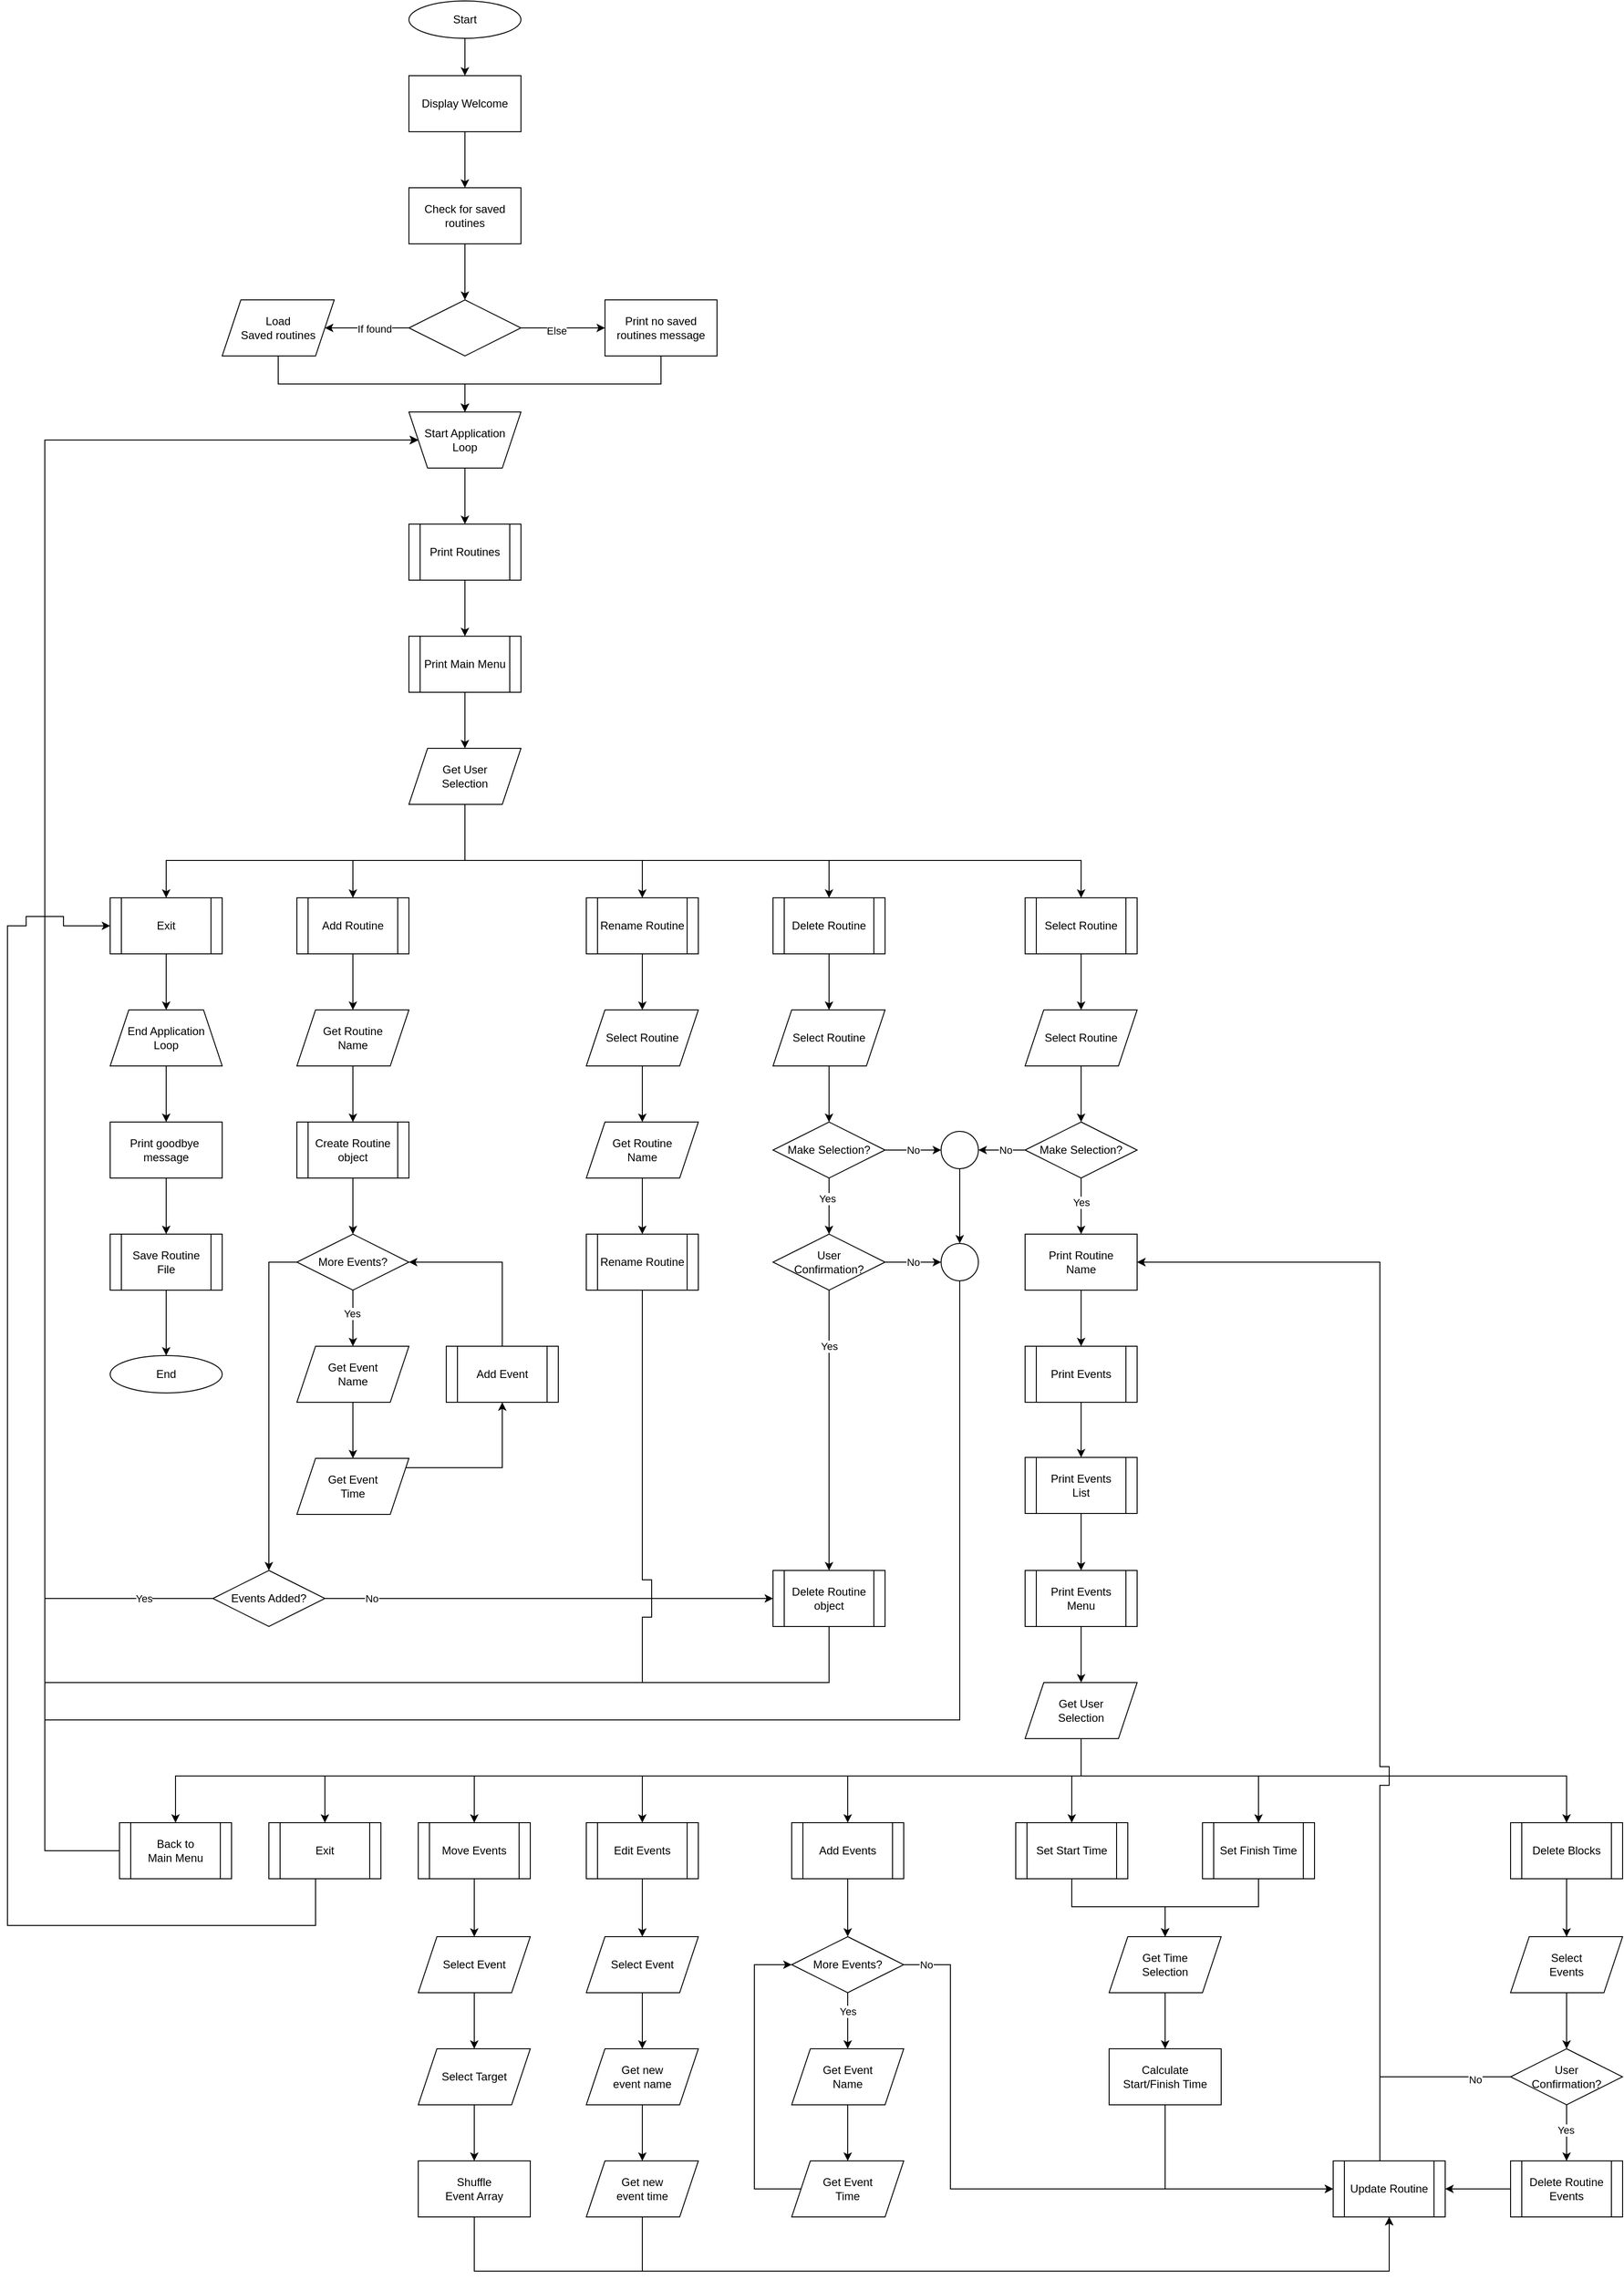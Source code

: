 <mxfile version="14.5.4" type="device"><diagram id="C5RBs43oDa-KdzZeNtuy" name="Page-1"><mxGraphModel dx="3976" dy="1766" grid="1" gridSize="10" guides="1" tooltips="1" connect="1" arrows="1" fold="1" page="1" pageScale="1" pageWidth="827" pageHeight="1169" math="0" shadow="0"><root><mxCell id="WIyWlLk6GJQsqaUBKTNV-0"/><mxCell id="WIyWlLk6GJQsqaUBKTNV-1" parent="WIyWlLk6GJQsqaUBKTNV-0"/><mxCell id="ylkTE_mZ9QsqnpCkgE-7-222" style="rounded=0;orthogonalLoop=1;jettySize=auto;html=1;exitX=0.5;exitY=1;exitDx=0;exitDy=0;entryX=0.5;entryY=0;entryDx=0;entryDy=0;" parent="WIyWlLk6GJQsqaUBKTNV-1" source="ylkTE_mZ9QsqnpCkgE-7-1" target="ylkTE_mZ9QsqnpCkgE-7-10" edge="1"><mxGeometry relative="1" as="geometry"/></mxCell><mxCell id="ylkTE_mZ9QsqnpCkgE-7-1" value="Start" style="ellipse;whiteSpace=wrap;html=1;" parent="WIyWlLk6GJQsqaUBKTNV-1" vertex="1"><mxGeometry x="-290" y="40" width="120" height="40" as="geometry"/></mxCell><mxCell id="ylkTE_mZ9QsqnpCkgE-7-25" style="edgeStyle=orthogonalEdgeStyle;rounded=0;orthogonalLoop=1;jettySize=auto;html=1;exitX=0.5;exitY=1;exitDx=0;exitDy=0;entryX=0.5;entryY=0;entryDx=0;entryDy=0;" parent="WIyWlLk6GJQsqaUBKTNV-1" source="ylkTE_mZ9QsqnpCkgE-7-10" target="ylkTE_mZ9QsqnpCkgE-7-11" edge="1"><mxGeometry relative="1" as="geometry"/></mxCell><mxCell id="ylkTE_mZ9QsqnpCkgE-7-10" value="Display Welcome" style="rounded=0;whiteSpace=wrap;html=1;" parent="WIyWlLk6GJQsqaUBKTNV-1" vertex="1"><mxGeometry x="-290" y="120" width="120" height="60" as="geometry"/></mxCell><mxCell id="ylkTE_mZ9QsqnpCkgE-7-26" style="edgeStyle=orthogonalEdgeStyle;rounded=0;orthogonalLoop=1;jettySize=auto;html=1;exitX=0.5;exitY=1;exitDx=0;exitDy=0;entryX=0.5;entryY=0;entryDx=0;entryDy=0;" parent="WIyWlLk6GJQsqaUBKTNV-1" source="ylkTE_mZ9QsqnpCkgE-7-11" target="ylkTE_mZ9QsqnpCkgE-7-12" edge="1"><mxGeometry relative="1" as="geometry"/></mxCell><mxCell id="ylkTE_mZ9QsqnpCkgE-7-11" value="Check for saved routines" style="rounded=0;whiteSpace=wrap;html=1;" parent="WIyWlLk6GJQsqaUBKTNV-1" vertex="1"><mxGeometry x="-290" y="240" width="120" height="60" as="geometry"/></mxCell><mxCell id="ylkTE_mZ9QsqnpCkgE-7-15" style="edgeStyle=orthogonalEdgeStyle;rounded=0;orthogonalLoop=1;jettySize=auto;html=1;exitX=0;exitY=0.5;exitDx=0;exitDy=0;" parent="WIyWlLk6GJQsqaUBKTNV-1" source="ylkTE_mZ9QsqnpCkgE-7-12" target="ylkTE_mZ9QsqnpCkgE-7-14" edge="1"><mxGeometry relative="1" as="geometry"/></mxCell><mxCell id="ylkTE_mZ9QsqnpCkgE-7-16" value="If found" style="edgeLabel;html=1;align=center;verticalAlign=middle;resizable=0;points=[];" parent="ylkTE_mZ9QsqnpCkgE-7-15" vertex="1" connectable="0"><mxGeometry x="-0.174" y="1" relative="1" as="geometry"><mxPoint as="offset"/></mxGeometry></mxCell><mxCell id="ylkTE_mZ9QsqnpCkgE-7-17" style="edgeStyle=orthogonalEdgeStyle;rounded=0;orthogonalLoop=1;jettySize=auto;html=1;exitX=1;exitY=0.5;exitDx=0;exitDy=0;" parent="WIyWlLk6GJQsqaUBKTNV-1" source="ylkTE_mZ9QsqnpCkgE-7-12" target="ylkTE_mZ9QsqnpCkgE-7-13" edge="1"><mxGeometry relative="1" as="geometry"/></mxCell><mxCell id="ylkTE_mZ9QsqnpCkgE-7-18" value="Else" style="edgeLabel;html=1;align=center;verticalAlign=middle;resizable=0;points=[];" parent="ylkTE_mZ9QsqnpCkgE-7-17" vertex="1" connectable="0"><mxGeometry x="-0.167" y="-3" relative="1" as="geometry"><mxPoint as="offset"/></mxGeometry></mxCell><mxCell id="ylkTE_mZ9QsqnpCkgE-7-12" value="" style="rhombus;whiteSpace=wrap;html=1;" parent="WIyWlLk6GJQsqaUBKTNV-1" vertex="1"><mxGeometry x="-290" y="360" width="120" height="60" as="geometry"/></mxCell><mxCell id="ylkTE_mZ9QsqnpCkgE-7-24" style="edgeStyle=orthogonalEdgeStyle;rounded=0;orthogonalLoop=1;jettySize=auto;html=1;entryX=0.5;entryY=1;entryDx=0;entryDy=0;exitX=0.5;exitY=1;exitDx=0;exitDy=0;" parent="WIyWlLk6GJQsqaUBKTNV-1" source="ylkTE_mZ9QsqnpCkgE-7-13" target="ylkTE_mZ9QsqnpCkgE-7-27" edge="1"><mxGeometry relative="1" as="geometry"><mxPoint x="-230" y="680" as="targetPoint"/><Array as="points"><mxPoint x="-20" y="450"/><mxPoint x="-230" y="450"/></Array></mxGeometry></mxCell><mxCell id="ylkTE_mZ9QsqnpCkgE-7-13" value="Print no saved routines message" style="rounded=0;whiteSpace=wrap;html=1;" parent="WIyWlLk6GJQsqaUBKTNV-1" vertex="1"><mxGeometry x="-80" y="360" width="120" height="60" as="geometry"/></mxCell><mxCell id="ylkTE_mZ9QsqnpCkgE-7-21" style="edgeStyle=orthogonalEdgeStyle;rounded=0;orthogonalLoop=1;jettySize=auto;html=1;exitX=0.5;exitY=1;exitDx=0;exitDy=0;" parent="WIyWlLk6GJQsqaUBKTNV-1" source="ylkTE_mZ9QsqnpCkgE-7-14" target="ylkTE_mZ9QsqnpCkgE-7-27" edge="1"><mxGeometry relative="1" as="geometry"/></mxCell><mxCell id="ylkTE_mZ9QsqnpCkgE-7-14" value="&lt;div&gt;Load&lt;/div&gt;&lt;div&gt;Saved routines&lt;/div&gt;" style="shape=parallelogram;perimeter=parallelogramPerimeter;whiteSpace=wrap;html=1;fixedSize=1;" parent="WIyWlLk6GJQsqaUBKTNV-1" vertex="1"><mxGeometry x="-490" y="360" width="120" height="60" as="geometry"/></mxCell><mxCell id="ylkTE_mZ9QsqnpCkgE-7-23" style="edgeStyle=orthogonalEdgeStyle;rounded=0;orthogonalLoop=1;jettySize=auto;html=1;exitX=0.5;exitY=1;exitDx=0;exitDy=0;entryX=0.5;entryY=0;entryDx=0;entryDy=0;" parent="WIyWlLk6GJQsqaUBKTNV-1" source="ylkTE_mZ9QsqnpCkgE-7-19" target="ylkTE_mZ9QsqnpCkgE-7-22" edge="1"><mxGeometry relative="1" as="geometry"/></mxCell><mxCell id="ylkTE_mZ9QsqnpCkgE-7-19" value="Print Routines" style="shape=process;whiteSpace=wrap;html=1;backgroundOutline=1;" parent="WIyWlLk6GJQsqaUBKTNV-1" vertex="1"><mxGeometry x="-290" y="600" width="120" height="60" as="geometry"/></mxCell><mxCell id="ylkTE_mZ9QsqnpCkgE-7-37" style="edgeStyle=orthogonalEdgeStyle;rounded=0;orthogonalLoop=1;jettySize=auto;html=1;exitX=0.5;exitY=1;exitDx=0;exitDy=0;entryX=0.5;entryY=0;entryDx=0;entryDy=0;" parent="WIyWlLk6GJQsqaUBKTNV-1" source="ylkTE_mZ9QsqnpCkgE-7-22" target="ylkTE_mZ9QsqnpCkgE-7-36" edge="1"><mxGeometry relative="1" as="geometry"/></mxCell><mxCell id="ylkTE_mZ9QsqnpCkgE-7-22" value="Print Main Menu" style="shape=process;whiteSpace=wrap;html=1;backgroundOutline=1;" parent="WIyWlLk6GJQsqaUBKTNV-1" vertex="1"><mxGeometry x="-290" y="720" width="120" height="60" as="geometry"/></mxCell><mxCell id="ylkTE_mZ9QsqnpCkgE-7-29" style="edgeStyle=orthogonalEdgeStyle;rounded=0;orthogonalLoop=1;jettySize=auto;html=1;exitX=0.5;exitY=0;exitDx=0;exitDy=0;entryX=0.5;entryY=0;entryDx=0;entryDy=0;" parent="WIyWlLk6GJQsqaUBKTNV-1" source="ylkTE_mZ9QsqnpCkgE-7-27" target="ylkTE_mZ9QsqnpCkgE-7-19" edge="1"><mxGeometry relative="1" as="geometry"/></mxCell><mxCell id="ylkTE_mZ9QsqnpCkgE-7-27" value="&lt;div&gt;Start Application &lt;br&gt;&lt;/div&gt;&lt;div&gt;Loop&lt;/div&gt;" style="shape=trapezoid;perimeter=trapezoidPerimeter;whiteSpace=wrap;html=1;fixedSize=1;rotation=0;horizontal=1;flipH=0;flipV=0;direction=west;" parent="WIyWlLk6GJQsqaUBKTNV-1" vertex="1"><mxGeometry x="-290" y="480" width="120" height="60" as="geometry"/></mxCell><mxCell id="ylkTE_mZ9QsqnpCkgE-7-114" style="edgeStyle=orthogonalEdgeStyle;rounded=0;orthogonalLoop=1;jettySize=auto;html=1;exitX=0.5;exitY=1;exitDx=0;exitDy=0;entryX=0.5;entryY=0;entryDx=0;entryDy=0;" parent="WIyWlLk6GJQsqaUBKTNV-1" source="ylkTE_mZ9QsqnpCkgE-7-32" target="ylkTE_mZ9QsqnpCkgE-7-104" edge="1"><mxGeometry relative="1" as="geometry"><mxPoint x="430" y="1120" as="targetPoint"/></mxGeometry></mxCell><mxCell id="ylkTE_mZ9QsqnpCkgE-7-32" value="Select Routine" style="shape=process;whiteSpace=wrap;html=1;backgroundOutline=1;" parent="WIyWlLk6GJQsqaUBKTNV-1" vertex="1"><mxGeometry x="370" y="1000" width="120" height="60" as="geometry"/></mxCell><mxCell id="ylkTE_mZ9QsqnpCkgE-7-49" style="edgeStyle=orthogonalEdgeStyle;rounded=0;orthogonalLoop=1;jettySize=auto;html=1;exitX=0.5;exitY=1;exitDx=0;exitDy=0;entryX=0.5;entryY=0;entryDx=0;entryDy=0;" parent="WIyWlLk6GJQsqaUBKTNV-1" source="ylkTE_mZ9QsqnpCkgE-7-33" target="ylkTE_mZ9QsqnpCkgE-7-48" edge="1"><mxGeometry relative="1" as="geometry"><mxPoint x="-330" y="1110" as="targetPoint"/></mxGeometry></mxCell><mxCell id="ylkTE_mZ9QsqnpCkgE-7-33" value="Add Routine" style="shape=process;whiteSpace=wrap;html=1;backgroundOutline=1;" parent="WIyWlLk6GJQsqaUBKTNV-1" vertex="1"><mxGeometry x="-410" y="1000" width="120" height="60" as="geometry"/></mxCell><mxCell id="ylkTE_mZ9QsqnpCkgE-7-83" style="edgeStyle=orthogonalEdgeStyle;rounded=0;orthogonalLoop=1;jettySize=auto;html=1;exitX=0.5;exitY=1;exitDx=0;exitDy=0;entryX=0.5;entryY=0;entryDx=0;entryDy=0;" parent="WIyWlLk6GJQsqaUBKTNV-1" source="ylkTE_mZ9QsqnpCkgE-7-34" target="ylkTE_mZ9QsqnpCkgE-7-75" edge="1"><mxGeometry relative="1" as="geometry"><mxPoint x="160" y="1120" as="targetPoint"/></mxGeometry></mxCell><mxCell id="ylkTE_mZ9QsqnpCkgE-7-34" value="Delete Routine" style="shape=process;whiteSpace=wrap;html=1;backgroundOutline=1;" parent="WIyWlLk6GJQsqaUBKTNV-1" vertex="1"><mxGeometry x="100" y="1000" width="120" height="60" as="geometry"/></mxCell><mxCell id="ylkTE_mZ9QsqnpCkgE-7-43" style="edgeStyle=orthogonalEdgeStyle;rounded=0;orthogonalLoop=1;jettySize=auto;html=1;exitX=0.5;exitY=1;exitDx=0;exitDy=0;entryX=0.5;entryY=0;entryDx=0;entryDy=0;" parent="WIyWlLk6GJQsqaUBKTNV-1" source="ylkTE_mZ9QsqnpCkgE-7-35" target="ylkTE_mZ9QsqnpCkgE-7-42" edge="1"><mxGeometry relative="1" as="geometry"/></mxCell><mxCell id="ylkTE_mZ9QsqnpCkgE-7-35" value="Exit" style="shape=process;whiteSpace=wrap;html=1;backgroundOutline=1;" parent="WIyWlLk6GJQsqaUBKTNV-1" vertex="1"><mxGeometry x="-610" y="1000" width="120" height="60" as="geometry"/></mxCell><mxCell id="ylkTE_mZ9QsqnpCkgE-7-38" style="edgeStyle=orthogonalEdgeStyle;rounded=0;orthogonalLoop=1;jettySize=auto;html=1;exitX=0.5;exitY=1;exitDx=0;exitDy=0;entryX=0.5;entryY=0;entryDx=0;entryDy=0;" parent="WIyWlLk6GJQsqaUBKTNV-1" source="ylkTE_mZ9QsqnpCkgE-7-36" target="ylkTE_mZ9QsqnpCkgE-7-32" edge="1"><mxGeometry relative="1" as="geometry"><Array as="points"><mxPoint x="-230" y="960"/><mxPoint x="430" y="960"/></Array></mxGeometry></mxCell><mxCell id="ylkTE_mZ9QsqnpCkgE-7-39" style="edgeStyle=orthogonalEdgeStyle;rounded=0;orthogonalLoop=1;jettySize=auto;html=1;exitX=0.5;exitY=1;exitDx=0;exitDy=0;entryX=0.5;entryY=0;entryDx=0;entryDy=0;" parent="WIyWlLk6GJQsqaUBKTNV-1" source="ylkTE_mZ9QsqnpCkgE-7-36" target="ylkTE_mZ9QsqnpCkgE-7-33" edge="1"><mxGeometry relative="1" as="geometry"><Array as="points"><mxPoint x="-230" y="960"/><mxPoint x="-350" y="960"/></Array></mxGeometry></mxCell><mxCell id="ylkTE_mZ9QsqnpCkgE-7-40" style="edgeStyle=orthogonalEdgeStyle;rounded=0;orthogonalLoop=1;jettySize=auto;html=1;exitX=0.5;exitY=1;exitDx=0;exitDy=0;entryX=0.5;entryY=0;entryDx=0;entryDy=0;" parent="WIyWlLk6GJQsqaUBKTNV-1" source="ylkTE_mZ9QsqnpCkgE-7-36" target="ylkTE_mZ9QsqnpCkgE-7-34" edge="1"><mxGeometry relative="1" as="geometry"><Array as="points"><mxPoint x="-230" y="960"/><mxPoint x="160" y="960"/></Array></mxGeometry></mxCell><mxCell id="ylkTE_mZ9QsqnpCkgE-7-41" style="edgeStyle=orthogonalEdgeStyle;rounded=0;orthogonalLoop=1;jettySize=auto;html=1;exitX=0.5;exitY=1;exitDx=0;exitDy=0;entryX=0.5;entryY=0;entryDx=0;entryDy=0;" parent="WIyWlLk6GJQsqaUBKTNV-1" source="ylkTE_mZ9QsqnpCkgE-7-36" target="ylkTE_mZ9QsqnpCkgE-7-35" edge="1"><mxGeometry relative="1" as="geometry"><Array as="points"><mxPoint x="-230" y="960"/><mxPoint x="-550" y="960"/></Array></mxGeometry></mxCell><mxCell id="FYsX2XpLvIV2IxA8K0li-1" style="edgeStyle=orthogonalEdgeStyle;rounded=0;orthogonalLoop=1;jettySize=auto;html=1;exitX=0.5;exitY=1;exitDx=0;exitDy=0;entryX=0.5;entryY=0;entryDx=0;entryDy=0;" edge="1" parent="WIyWlLk6GJQsqaUBKTNV-1" source="ylkTE_mZ9QsqnpCkgE-7-36" target="FYsX2XpLvIV2IxA8K0li-0"><mxGeometry relative="1" as="geometry"><Array as="points"><mxPoint x="-230" y="960"/><mxPoint x="-40" y="960"/></Array></mxGeometry></mxCell><mxCell id="ylkTE_mZ9QsqnpCkgE-7-36" value="&lt;div&gt;Get User&lt;/div&gt;&lt;div&gt;Selection&lt;/div&gt;" style="shape=parallelogram;perimeter=parallelogramPerimeter;whiteSpace=wrap;html=1;fixedSize=1;" parent="WIyWlLk6GJQsqaUBKTNV-1" vertex="1"><mxGeometry x="-290" y="840" width="120" height="60" as="geometry"/></mxCell><mxCell id="ylkTE_mZ9QsqnpCkgE-7-46" style="edgeStyle=orthogonalEdgeStyle;rounded=0;orthogonalLoop=1;jettySize=auto;html=1;exitX=0.5;exitY=1;exitDx=0;exitDy=0;entryX=0.5;entryY=0;entryDx=0;entryDy=0;" parent="WIyWlLk6GJQsqaUBKTNV-1" source="ylkTE_mZ9QsqnpCkgE-7-42" target="ylkTE_mZ9QsqnpCkgE-7-44" edge="1"><mxGeometry relative="1" as="geometry"/></mxCell><mxCell id="ylkTE_mZ9QsqnpCkgE-7-42" value="&lt;div&gt;End Application&lt;/div&gt;&lt;div&gt;Loop&lt;br&gt;&lt;/div&gt;" style="shape=trapezoid;perimeter=trapezoidPerimeter;whiteSpace=wrap;html=1;fixedSize=1;" parent="WIyWlLk6GJQsqaUBKTNV-1" vertex="1"><mxGeometry x="-610" y="1120" width="120" height="60" as="geometry"/></mxCell><mxCell id="FYsX2XpLvIV2IxA8K0li-14" style="edgeStyle=orthogonalEdgeStyle;rounded=0;orthogonalLoop=1;jettySize=auto;html=1;exitX=0.5;exitY=1;exitDx=0;exitDy=0;entryX=0.5;entryY=0;entryDx=0;entryDy=0;" edge="1" parent="WIyWlLk6GJQsqaUBKTNV-1" source="ylkTE_mZ9QsqnpCkgE-7-44" target="FYsX2XpLvIV2IxA8K0li-13"><mxGeometry relative="1" as="geometry"/></mxCell><mxCell id="ylkTE_mZ9QsqnpCkgE-7-44" value="Print goodbye&amp;nbsp; message" style="rounded=0;whiteSpace=wrap;html=1;" parent="WIyWlLk6GJQsqaUBKTNV-1" vertex="1"><mxGeometry x="-610" y="1240" width="120" height="60" as="geometry"/></mxCell><mxCell id="ylkTE_mZ9QsqnpCkgE-7-45" value="End" style="ellipse;whiteSpace=wrap;html=1;" parent="WIyWlLk6GJQsqaUBKTNV-1" vertex="1"><mxGeometry x="-610" y="1490" width="120" height="40" as="geometry"/></mxCell><mxCell id="ylkTE_mZ9QsqnpCkgE-7-56" style="edgeStyle=orthogonalEdgeStyle;rounded=0;orthogonalLoop=1;jettySize=auto;html=1;entryX=0.5;entryY=0;entryDx=0;entryDy=0;exitX=0.5;exitY=1;exitDx=0;exitDy=0;" parent="WIyWlLk6GJQsqaUBKTNV-1" source="ylkTE_mZ9QsqnpCkgE-7-48" target="FYsX2XpLvIV2IxA8K0li-7" edge="1"><mxGeometry relative="1" as="geometry"><mxPoint x="-370" y="1210" as="sourcePoint"/><mxPoint x="-350" y="1230" as="targetPoint"/></mxGeometry></mxCell><mxCell id="ylkTE_mZ9QsqnpCkgE-7-48" value="&lt;div&gt;Get Routine&lt;/div&gt;&lt;div&gt;Name&lt;/div&gt;" style="shape=parallelogram;perimeter=parallelogramPerimeter;whiteSpace=wrap;html=1;fixedSize=1;" parent="WIyWlLk6GJQsqaUBKTNV-1" vertex="1"><mxGeometry x="-410" y="1120" width="120" height="60" as="geometry"/></mxCell><mxCell id="ylkTE_mZ9QsqnpCkgE-7-55" style="edgeStyle=orthogonalEdgeStyle;rounded=0;orthogonalLoop=1;jettySize=auto;html=1;exitX=0.5;exitY=1;exitDx=0;exitDy=0;entryX=0.5;entryY=0;entryDx=0;entryDy=0;" parent="WIyWlLk6GJQsqaUBKTNV-1" source="ylkTE_mZ9QsqnpCkgE-7-50" target="ylkTE_mZ9QsqnpCkgE-7-51" edge="1"><mxGeometry relative="1" as="geometry"/></mxCell><mxCell id="ylkTE_mZ9QsqnpCkgE-7-50" value="&lt;div&gt;Get Event&lt;/div&gt;&lt;div&gt;Name&lt;br&gt;&lt;/div&gt;" style="shape=parallelogram;perimeter=parallelogramPerimeter;whiteSpace=wrap;html=1;fixedSize=1;" parent="WIyWlLk6GJQsqaUBKTNV-1" vertex="1"><mxGeometry x="-410" y="1480" width="120" height="60" as="geometry"/></mxCell><mxCell id="ylkTE_mZ9QsqnpCkgE-7-57" style="edgeStyle=orthogonalEdgeStyle;rounded=0;orthogonalLoop=1;jettySize=auto;html=1;exitX=1;exitY=0.5;exitDx=0;exitDy=0;entryX=0.5;entryY=1;entryDx=0;entryDy=0;" parent="WIyWlLk6GJQsqaUBKTNV-1" source="ylkTE_mZ9QsqnpCkgE-7-51" target="FYsX2XpLvIV2IxA8K0li-9" edge="1"><mxGeometry relative="1" as="geometry"><Array as="points"><mxPoint x="-190" y="1610"/></Array></mxGeometry></mxCell><mxCell id="ylkTE_mZ9QsqnpCkgE-7-51" value="&lt;div&gt;Get Event&lt;/div&gt;&lt;div&gt;Time&lt;br&gt;&lt;/div&gt;" style="shape=parallelogram;perimeter=parallelogramPerimeter;whiteSpace=wrap;html=1;fixedSize=1;" parent="WIyWlLk6GJQsqaUBKTNV-1" vertex="1"><mxGeometry x="-410" y="1600" width="120" height="60" as="geometry"/></mxCell><mxCell id="ylkTE_mZ9QsqnpCkgE-7-53" style="edgeStyle=orthogonalEdgeStyle;rounded=0;orthogonalLoop=1;jettySize=auto;html=1;exitX=0.5;exitY=1;exitDx=0;exitDy=0;entryX=0.5;entryY=0;entryDx=0;entryDy=0;" parent="WIyWlLk6GJQsqaUBKTNV-1" source="ylkTE_mZ9QsqnpCkgE-7-52" target="ylkTE_mZ9QsqnpCkgE-7-50" edge="1"><mxGeometry relative="1" as="geometry"/></mxCell><mxCell id="ylkTE_mZ9QsqnpCkgE-7-54" value="Yes" style="edgeLabel;html=1;align=center;verticalAlign=middle;resizable=0;points=[];" parent="ylkTE_mZ9QsqnpCkgE-7-53" vertex="1" connectable="0"><mxGeometry x="-0.167" y="-1" relative="1" as="geometry"><mxPoint as="offset"/></mxGeometry></mxCell><mxCell id="FYsX2XpLvIV2IxA8K0li-11" style="edgeStyle=orthogonalEdgeStyle;rounded=0;orthogonalLoop=1;jettySize=auto;html=1;exitX=0;exitY=0.5;exitDx=0;exitDy=0;entryX=0.5;entryY=0;entryDx=0;entryDy=0;" edge="1" parent="WIyWlLk6GJQsqaUBKTNV-1" source="ylkTE_mZ9QsqnpCkgE-7-52" target="ylkTE_mZ9QsqnpCkgE-7-58"><mxGeometry relative="1" as="geometry"><Array as="points"><mxPoint x="-440" y="1390"/></Array></mxGeometry></mxCell><mxCell id="ylkTE_mZ9QsqnpCkgE-7-52" value="More Events?" style="rhombus;whiteSpace=wrap;html=1;" parent="WIyWlLk6GJQsqaUBKTNV-1" vertex="1"><mxGeometry x="-410" y="1360" width="120" height="60" as="geometry"/></mxCell><mxCell id="FYsX2XpLvIV2IxA8K0li-16" style="edgeStyle=orthogonalEdgeStyle;rounded=0;orthogonalLoop=1;jettySize=auto;html=1;exitX=1;exitY=0.5;exitDx=0;exitDy=0;entryX=0;entryY=0.5;entryDx=0;entryDy=0;" edge="1" parent="WIyWlLk6GJQsqaUBKTNV-1" source="ylkTE_mZ9QsqnpCkgE-7-58" target="ylkTE_mZ9QsqnpCkgE-7-90"><mxGeometry relative="1" as="geometry"/></mxCell><mxCell id="FYsX2XpLvIV2IxA8K0li-17" value="No" style="edgeLabel;html=1;align=center;verticalAlign=middle;resizable=0;points=[];" vertex="1" connectable="0" parent="FYsX2XpLvIV2IxA8K0li-16"><mxGeometry x="-0.421" y="-4" relative="1" as="geometry"><mxPoint x="-88.82" y="-4" as="offset"/></mxGeometry></mxCell><mxCell id="FYsX2XpLvIV2IxA8K0li-20" style="edgeStyle=orthogonalEdgeStyle;rounded=0;orthogonalLoop=1;jettySize=auto;html=1;exitX=0;exitY=0.5;exitDx=0;exitDy=0;entryX=1;entryY=0.5;entryDx=0;entryDy=0;" edge="1" parent="WIyWlLk6GJQsqaUBKTNV-1" source="ylkTE_mZ9QsqnpCkgE-7-58" target="ylkTE_mZ9QsqnpCkgE-7-27"><mxGeometry relative="1" as="geometry"><mxPoint x="-350" y="730" as="targetPoint"/><Array as="points"><mxPoint x="-680" y="1750"/><mxPoint x="-680" y="510"/></Array></mxGeometry></mxCell><mxCell id="FYsX2XpLvIV2IxA8K0li-21" value="Yes" style="edgeLabel;html=1;align=center;verticalAlign=middle;resizable=0;points=[];" vertex="1" connectable="0" parent="FYsX2XpLvIV2IxA8K0li-20"><mxGeometry x="-0.856" y="-2" relative="1" as="geometry"><mxPoint x="57.06" y="1.96" as="offset"/></mxGeometry></mxCell><mxCell id="ylkTE_mZ9QsqnpCkgE-7-58" value="Events Added?" style="rhombus;whiteSpace=wrap;html=1;" parent="WIyWlLk6GJQsqaUBKTNV-1" vertex="1"><mxGeometry x="-500" y="1720" width="120" height="60" as="geometry"/></mxCell><mxCell id="ylkTE_mZ9QsqnpCkgE-7-82" style="edgeStyle=orthogonalEdgeStyle;rounded=0;orthogonalLoop=1;jettySize=auto;html=1;exitX=0.5;exitY=1;exitDx=0;exitDy=0;entryX=0.5;entryY=0;entryDx=0;entryDy=0;" parent="WIyWlLk6GJQsqaUBKTNV-1" source="ylkTE_mZ9QsqnpCkgE-7-75" target="ylkTE_mZ9QsqnpCkgE-7-78" edge="1"><mxGeometry relative="1" as="geometry"/></mxCell><mxCell id="ylkTE_mZ9QsqnpCkgE-7-75" value="&lt;div&gt;Select Routine&lt;br&gt;&lt;/div&gt;" style="shape=parallelogram;perimeter=parallelogramPerimeter;whiteSpace=wrap;html=1;fixedSize=1;" parent="WIyWlLk6GJQsqaUBKTNV-1" vertex="1"><mxGeometry x="100" y="1120" width="120" height="60" as="geometry"/></mxCell><mxCell id="ylkTE_mZ9QsqnpCkgE-7-88" style="edgeStyle=orthogonalEdgeStyle;rounded=0;orthogonalLoop=1;jettySize=auto;html=1;exitX=0.5;exitY=1;exitDx=0;exitDy=0;" parent="WIyWlLk6GJQsqaUBKTNV-1" source="ylkTE_mZ9QsqnpCkgE-7-78" target="ylkTE_mZ9QsqnpCkgE-7-87" edge="1"><mxGeometry relative="1" as="geometry"/></mxCell><mxCell id="ylkTE_mZ9QsqnpCkgE-7-89" value="Yes" style="edgeLabel;html=1;align=center;verticalAlign=middle;resizable=0;points=[];" parent="ylkTE_mZ9QsqnpCkgE-7-88" vertex="1" connectable="0"><mxGeometry x="-0.276" y="-2" relative="1" as="geometry"><mxPoint as="offset"/></mxGeometry></mxCell><mxCell id="ylkTE_mZ9QsqnpCkgE-7-95" style="edgeStyle=orthogonalEdgeStyle;rounded=0;orthogonalLoop=1;jettySize=auto;html=1;exitX=1;exitY=0.5;exitDx=0;exitDy=0;entryX=0;entryY=0.5;entryDx=0;entryDy=0;" parent="WIyWlLk6GJQsqaUBKTNV-1" source="ylkTE_mZ9QsqnpCkgE-7-78" target="ylkTE_mZ9QsqnpCkgE-7-94" edge="1"><mxGeometry relative="1" as="geometry"/></mxCell><mxCell id="ylkTE_mZ9QsqnpCkgE-7-102" value="No" style="edgeLabel;html=1;align=center;verticalAlign=middle;resizable=0;points=[];" parent="ylkTE_mZ9QsqnpCkgE-7-95" vertex="1" connectable="0"><mxGeometry x="-0.146" y="1" relative="1" as="geometry"><mxPoint x="4.29" y="1" as="offset"/></mxGeometry></mxCell><mxCell id="ylkTE_mZ9QsqnpCkgE-7-78" value="Make Selection?" style="rhombus;whiteSpace=wrap;html=1;" parent="WIyWlLk6GJQsqaUBKTNV-1" vertex="1"><mxGeometry x="100" y="1240" width="120" height="60" as="geometry"/></mxCell><mxCell id="ylkTE_mZ9QsqnpCkgE-7-92" style="edgeStyle=orthogonalEdgeStyle;rounded=0;orthogonalLoop=1;jettySize=auto;html=1;exitX=0.5;exitY=1;exitDx=0;exitDy=0;entryX=0.5;entryY=0;entryDx=0;entryDy=0;" parent="WIyWlLk6GJQsqaUBKTNV-1" source="ylkTE_mZ9QsqnpCkgE-7-87" target="ylkTE_mZ9QsqnpCkgE-7-90" edge="1"><mxGeometry relative="1" as="geometry"><mxPoint x="160" y="1480" as="targetPoint"/></mxGeometry></mxCell><mxCell id="ylkTE_mZ9QsqnpCkgE-7-93" value="Yes" style="edgeLabel;html=1;align=center;verticalAlign=middle;resizable=0;points=[];" parent="ylkTE_mZ9QsqnpCkgE-7-92" vertex="1" connectable="0"><mxGeometry x="-0.214" y="-2" relative="1" as="geometry"><mxPoint x="2" y="-58" as="offset"/></mxGeometry></mxCell><mxCell id="ylkTE_mZ9QsqnpCkgE-7-98" style="edgeStyle=orthogonalEdgeStyle;rounded=0;orthogonalLoop=1;jettySize=auto;html=1;exitX=1;exitY=0.5;exitDx=0;exitDy=0;entryX=0;entryY=0.5;entryDx=0;entryDy=0;" parent="WIyWlLk6GJQsqaUBKTNV-1" source="ylkTE_mZ9QsqnpCkgE-7-87" target="ylkTE_mZ9QsqnpCkgE-7-97" edge="1"><mxGeometry relative="1" as="geometry"/></mxCell><mxCell id="ylkTE_mZ9QsqnpCkgE-7-103" value="No" style="edgeLabel;html=1;align=center;verticalAlign=middle;resizable=0;points=[];" parent="ylkTE_mZ9QsqnpCkgE-7-98" vertex="1" connectable="0"><mxGeometry x="-0.255" relative="1" as="geometry"><mxPoint x="7.71" as="offset"/></mxGeometry></mxCell><mxCell id="ylkTE_mZ9QsqnpCkgE-7-87" value="&lt;div&gt;User &lt;br&gt;&lt;/div&gt;&lt;div&gt;Confirmation?&lt;/div&gt;" style="rhombus;whiteSpace=wrap;html=1;" parent="WIyWlLk6GJQsqaUBKTNV-1" vertex="1"><mxGeometry x="100" y="1360" width="120" height="60" as="geometry"/></mxCell><mxCell id="FYsX2XpLvIV2IxA8K0li-22" style="edgeStyle=orthogonalEdgeStyle;rounded=0;orthogonalLoop=1;jettySize=auto;html=1;exitX=0.5;exitY=1;exitDx=0;exitDy=0;entryX=1;entryY=0.5;entryDx=0;entryDy=0;" edge="1" parent="WIyWlLk6GJQsqaUBKTNV-1" source="ylkTE_mZ9QsqnpCkgE-7-90" target="ylkTE_mZ9QsqnpCkgE-7-27"><mxGeometry relative="1" as="geometry"><Array as="points"><mxPoint x="160" y="1840"/><mxPoint x="-680" y="1840"/><mxPoint x="-680" y="510"/></Array></mxGeometry></mxCell><mxCell id="ylkTE_mZ9QsqnpCkgE-7-90" value="Delete Routine object" style="shape=process;whiteSpace=wrap;html=1;backgroundOutline=1;" parent="WIyWlLk6GJQsqaUBKTNV-1" vertex="1"><mxGeometry x="100" y="1720" width="120" height="60" as="geometry"/></mxCell><mxCell id="ylkTE_mZ9QsqnpCkgE-7-99" style="edgeStyle=orthogonalEdgeStyle;rounded=0;orthogonalLoop=1;jettySize=auto;html=1;exitX=0.5;exitY=1;exitDx=0;exitDy=0;entryX=0.5;entryY=0;entryDx=0;entryDy=0;" parent="WIyWlLk6GJQsqaUBKTNV-1" source="ylkTE_mZ9QsqnpCkgE-7-94" target="ylkTE_mZ9QsqnpCkgE-7-97" edge="1"><mxGeometry relative="1" as="geometry"/></mxCell><mxCell id="ylkTE_mZ9QsqnpCkgE-7-94" value="" style="ellipse;whiteSpace=wrap;html=1;aspect=fixed;" parent="WIyWlLk6GJQsqaUBKTNV-1" vertex="1"><mxGeometry x="280" y="1250" width="40" height="40" as="geometry"/></mxCell><mxCell id="ylkTE_mZ9QsqnpCkgE-7-100" style="edgeStyle=orthogonalEdgeStyle;rounded=0;orthogonalLoop=1;jettySize=auto;html=1;exitX=0.5;exitY=1;exitDx=0;exitDy=0;entryX=1;entryY=0.5;entryDx=0;entryDy=0;" parent="WIyWlLk6GJQsqaUBKTNV-1" source="ylkTE_mZ9QsqnpCkgE-7-97" target="ylkTE_mZ9QsqnpCkgE-7-27" edge="1"><mxGeometry relative="1" as="geometry"><mxPoint x="-340" y="560" as="targetPoint"/><Array as="points"><mxPoint x="300" y="1880"/><mxPoint x="-680" y="1880"/><mxPoint x="-680" y="510"/></Array></mxGeometry></mxCell><mxCell id="ylkTE_mZ9QsqnpCkgE-7-97" value="" style="ellipse;whiteSpace=wrap;html=1;aspect=fixed;" parent="WIyWlLk6GJQsqaUBKTNV-1" vertex="1"><mxGeometry x="280" y="1370" width="40" height="40" as="geometry"/></mxCell><mxCell id="ylkTE_mZ9QsqnpCkgE-7-112" style="edgeStyle=orthogonalEdgeStyle;rounded=0;orthogonalLoop=1;jettySize=auto;html=1;exitX=0.5;exitY=1;exitDx=0;exitDy=0;entryX=0.5;entryY=0;entryDx=0;entryDy=0;" parent="WIyWlLk6GJQsqaUBKTNV-1" source="ylkTE_mZ9QsqnpCkgE-7-104" target="ylkTE_mZ9QsqnpCkgE-7-105" edge="1"><mxGeometry relative="1" as="geometry"/></mxCell><mxCell id="ylkTE_mZ9QsqnpCkgE-7-104" value="&lt;div&gt;Select Routine&lt;br&gt;&lt;/div&gt;" style="shape=parallelogram;perimeter=parallelogramPerimeter;whiteSpace=wrap;html=1;fixedSize=1;" parent="WIyWlLk6GJQsqaUBKTNV-1" vertex="1"><mxGeometry x="370" y="1120" width="120" height="60" as="geometry"/></mxCell><mxCell id="ylkTE_mZ9QsqnpCkgE-7-110" style="edgeStyle=orthogonalEdgeStyle;rounded=0;orthogonalLoop=1;jettySize=auto;html=1;exitX=0;exitY=0.5;exitDx=0;exitDy=0;entryX=1;entryY=0.5;entryDx=0;entryDy=0;" parent="WIyWlLk6GJQsqaUBKTNV-1" source="ylkTE_mZ9QsqnpCkgE-7-105" target="ylkTE_mZ9QsqnpCkgE-7-94" edge="1"><mxGeometry relative="1" as="geometry"/></mxCell><mxCell id="ylkTE_mZ9QsqnpCkgE-7-111" value="No" style="edgeLabel;html=1;align=center;verticalAlign=middle;resizable=0;points=[];" parent="ylkTE_mZ9QsqnpCkgE-7-110" vertex="1" connectable="0"><mxGeometry x="-0.168" relative="1" as="geometry"><mxPoint as="offset"/></mxGeometry></mxCell><mxCell id="ylkTE_mZ9QsqnpCkgE-7-117" style="edgeStyle=orthogonalEdgeStyle;rounded=0;orthogonalLoop=1;jettySize=auto;html=1;exitX=0.5;exitY=1;exitDx=0;exitDy=0;entryX=0.5;entryY=0;entryDx=0;entryDy=0;" parent="WIyWlLk6GJQsqaUBKTNV-1" source="ylkTE_mZ9QsqnpCkgE-7-105" target="ylkTE_mZ9QsqnpCkgE-7-116" edge="1"><mxGeometry relative="1" as="geometry"/></mxCell><mxCell id="ylkTE_mZ9QsqnpCkgE-7-118" value="Yes" style="edgeLabel;html=1;align=center;verticalAlign=middle;resizable=0;points=[];" parent="ylkTE_mZ9QsqnpCkgE-7-117" vertex="1" connectable="0"><mxGeometry x="-0.149" relative="1" as="geometry"><mxPoint as="offset"/></mxGeometry></mxCell><mxCell id="ylkTE_mZ9QsqnpCkgE-7-105" value="Make Selection?" style="rhombus;whiteSpace=wrap;html=1;" parent="WIyWlLk6GJQsqaUBKTNV-1" vertex="1"><mxGeometry x="370" y="1240" width="120" height="60" as="geometry"/></mxCell><mxCell id="ylkTE_mZ9QsqnpCkgE-7-120" style="edgeStyle=orthogonalEdgeStyle;rounded=0;orthogonalLoop=1;jettySize=auto;html=1;exitX=0.5;exitY=1;exitDx=0;exitDy=0;" parent="WIyWlLk6GJQsqaUBKTNV-1" source="ylkTE_mZ9QsqnpCkgE-7-116" target="ylkTE_mZ9QsqnpCkgE-7-124" edge="1"><mxGeometry relative="1" as="geometry"><mxPoint x="430" y="1480" as="targetPoint"/></mxGeometry></mxCell><mxCell id="ylkTE_mZ9QsqnpCkgE-7-116" value="&lt;div&gt;Print Routine &lt;br&gt;&lt;/div&gt;&lt;div&gt;Name&lt;/div&gt;" style="rounded=0;whiteSpace=wrap;html=1;" parent="WIyWlLk6GJQsqaUBKTNV-1" vertex="1"><mxGeometry x="370" y="1360" width="120" height="60" as="geometry"/></mxCell><mxCell id="ylkTE_mZ9QsqnpCkgE-7-129" style="edgeStyle=orthogonalEdgeStyle;rounded=0;orthogonalLoop=1;jettySize=auto;html=1;exitX=0.5;exitY=1;exitDx=0;exitDy=0;entryX=0.5;entryY=0;entryDx=0;entryDy=0;" parent="WIyWlLk6GJQsqaUBKTNV-1" source="ylkTE_mZ9QsqnpCkgE-7-124" target="ylkTE_mZ9QsqnpCkgE-7-128" edge="1"><mxGeometry relative="1" as="geometry"/></mxCell><mxCell id="ylkTE_mZ9QsqnpCkgE-7-124" value="Print Events" style="shape=process;whiteSpace=wrap;html=1;backgroundOutline=1;" parent="WIyWlLk6GJQsqaUBKTNV-1" vertex="1"><mxGeometry x="370" y="1480" width="120" height="60" as="geometry"/></mxCell><mxCell id="ylkTE_mZ9QsqnpCkgE-7-132" style="edgeStyle=orthogonalEdgeStyle;rounded=0;orthogonalLoop=1;jettySize=auto;html=1;exitX=0.5;exitY=1;exitDx=0;exitDy=0;entryX=0.5;entryY=0;entryDx=0;entryDy=0;" parent="WIyWlLk6GJQsqaUBKTNV-1" source="ylkTE_mZ9QsqnpCkgE-7-128" target="ylkTE_mZ9QsqnpCkgE-7-130" edge="1"><mxGeometry relative="1" as="geometry"/></mxCell><mxCell id="ylkTE_mZ9QsqnpCkgE-7-128" value="&lt;div&gt;Print Events&lt;/div&gt;&lt;div&gt;List&lt;/div&gt;" style="shape=process;whiteSpace=wrap;html=1;backgroundOutline=1;" parent="WIyWlLk6GJQsqaUBKTNV-1" vertex="1"><mxGeometry x="370" y="1599" width="120" height="60" as="geometry"/></mxCell><mxCell id="ylkTE_mZ9QsqnpCkgE-7-133" style="edgeStyle=orthogonalEdgeStyle;rounded=0;orthogonalLoop=1;jettySize=auto;html=1;exitX=0.5;exitY=1;exitDx=0;exitDy=0;entryX=0.5;entryY=0;entryDx=0;entryDy=0;" parent="WIyWlLk6GJQsqaUBKTNV-1" source="ylkTE_mZ9QsqnpCkgE-7-130" target="ylkTE_mZ9QsqnpCkgE-7-131" edge="1"><mxGeometry relative="1" as="geometry"/></mxCell><mxCell id="ylkTE_mZ9QsqnpCkgE-7-130" value="Print Events Menu" style="shape=process;whiteSpace=wrap;html=1;backgroundOutline=1;" parent="WIyWlLk6GJQsqaUBKTNV-1" vertex="1"><mxGeometry x="370" y="1720" width="120" height="60" as="geometry"/></mxCell><mxCell id="ylkTE_mZ9QsqnpCkgE-7-208" style="edgeStyle=orthogonalEdgeStyle;rounded=0;orthogonalLoop=1;jettySize=auto;html=1;exitX=0.5;exitY=1;exitDx=0;exitDy=0;entryX=0.5;entryY=0;entryDx=0;entryDy=0;" parent="WIyWlLk6GJQsqaUBKTNV-1" source="ylkTE_mZ9QsqnpCkgE-7-131" target="ylkTE_mZ9QsqnpCkgE-7-139" edge="1"><mxGeometry relative="1" as="geometry"><Array as="points"><mxPoint x="430" y="1940"/><mxPoint x="-540" y="1940"/></Array></mxGeometry></mxCell><mxCell id="ylkTE_mZ9QsqnpCkgE-7-209" style="edgeStyle=orthogonalEdgeStyle;rounded=0;orthogonalLoop=1;jettySize=auto;html=1;exitX=0.5;exitY=1;exitDx=0;exitDy=0;entryX=0.5;entryY=0;entryDx=0;entryDy=0;" parent="WIyWlLk6GJQsqaUBKTNV-1" source="ylkTE_mZ9QsqnpCkgE-7-131" target="ylkTE_mZ9QsqnpCkgE-7-140" edge="1"><mxGeometry relative="1" as="geometry"><Array as="points"><mxPoint x="430" y="1940"/><mxPoint x="-380" y="1940"/></Array></mxGeometry></mxCell><mxCell id="ylkTE_mZ9QsqnpCkgE-7-210" style="edgeStyle=orthogonalEdgeStyle;rounded=0;orthogonalLoop=1;jettySize=auto;html=1;exitX=0.5;exitY=1;exitDx=0;exitDy=0;entryX=0.5;entryY=0;entryDx=0;entryDy=0;" parent="WIyWlLk6GJQsqaUBKTNV-1" source="ylkTE_mZ9QsqnpCkgE-7-131" target="ylkTE_mZ9QsqnpCkgE-7-136" edge="1"><mxGeometry relative="1" as="geometry"><Array as="points"><mxPoint x="430" y="1940"/><mxPoint x="-220" y="1940"/></Array></mxGeometry></mxCell><mxCell id="ylkTE_mZ9QsqnpCkgE-7-211" style="edgeStyle=orthogonalEdgeStyle;rounded=0;orthogonalLoop=1;jettySize=auto;html=1;exitX=0.5;exitY=1;exitDx=0;exitDy=0;entryX=0.5;entryY=0;entryDx=0;entryDy=0;" parent="WIyWlLk6GJQsqaUBKTNV-1" source="ylkTE_mZ9QsqnpCkgE-7-131" target="ylkTE_mZ9QsqnpCkgE-7-137" edge="1"><mxGeometry relative="1" as="geometry"><Array as="points"><mxPoint x="430" y="1940"/><mxPoint x="-40" y="1940"/></Array></mxGeometry></mxCell><mxCell id="ylkTE_mZ9QsqnpCkgE-7-212" style="edgeStyle=orthogonalEdgeStyle;rounded=0;orthogonalLoop=1;jettySize=auto;html=1;exitX=0.5;exitY=1;exitDx=0;exitDy=0;entryX=0.5;entryY=0;entryDx=0;entryDy=0;" parent="WIyWlLk6GJQsqaUBKTNV-1" source="ylkTE_mZ9QsqnpCkgE-7-131" target="ylkTE_mZ9QsqnpCkgE-7-187" edge="1"><mxGeometry relative="1" as="geometry"><Array as="points"><mxPoint x="430" y="1940"/><mxPoint x="180" y="1940"/></Array></mxGeometry></mxCell><mxCell id="ylkTE_mZ9QsqnpCkgE-7-213" style="edgeStyle=orthogonalEdgeStyle;rounded=0;orthogonalLoop=1;jettySize=auto;html=1;exitX=0.5;exitY=1;exitDx=0;exitDy=0;entryX=0.5;entryY=0;entryDx=0;entryDy=0;" parent="WIyWlLk6GJQsqaUBKTNV-1" source="ylkTE_mZ9QsqnpCkgE-7-131" target="ylkTE_mZ9QsqnpCkgE-7-134" edge="1"><mxGeometry relative="1" as="geometry"><Array as="points"><mxPoint x="430" y="1940"/><mxPoint x="420" y="1940"/></Array></mxGeometry></mxCell><mxCell id="ylkTE_mZ9QsqnpCkgE-7-214" style="edgeStyle=orthogonalEdgeStyle;rounded=0;orthogonalLoop=1;jettySize=auto;html=1;exitX=0.5;exitY=1;exitDx=0;exitDy=0;entryX=0.5;entryY=0;entryDx=0;entryDy=0;" parent="WIyWlLk6GJQsqaUBKTNV-1" source="ylkTE_mZ9QsqnpCkgE-7-131" target="ylkTE_mZ9QsqnpCkgE-7-135" edge="1"><mxGeometry relative="1" as="geometry"><Array as="points"><mxPoint x="430" y="1940"/><mxPoint x="620" y="1940"/></Array></mxGeometry></mxCell><mxCell id="ylkTE_mZ9QsqnpCkgE-7-215" style="edgeStyle=orthogonalEdgeStyle;rounded=0;orthogonalLoop=1;jettySize=auto;html=1;exitX=0.5;exitY=1;exitDx=0;exitDy=0;entryX=0.5;entryY=0;entryDx=0;entryDy=0;" parent="WIyWlLk6GJQsqaUBKTNV-1" source="ylkTE_mZ9QsqnpCkgE-7-131" target="ylkTE_mZ9QsqnpCkgE-7-138" edge="1"><mxGeometry relative="1" as="geometry"><Array as="points"><mxPoint x="430" y="1940"/><mxPoint x="950" y="1940"/></Array></mxGeometry></mxCell><mxCell id="ylkTE_mZ9QsqnpCkgE-7-131" value="&lt;div&gt;Get User&lt;/div&gt;&lt;div&gt;Selection&lt;/div&gt;" style="shape=parallelogram;perimeter=parallelogramPerimeter;whiteSpace=wrap;html=1;fixedSize=1;" parent="WIyWlLk6GJQsqaUBKTNV-1" vertex="1"><mxGeometry x="370" y="1840" width="120" height="60" as="geometry"/></mxCell><mxCell id="ylkTE_mZ9QsqnpCkgE-7-144" style="edgeStyle=orthogonalEdgeStyle;rounded=0;orthogonalLoop=1;jettySize=auto;html=1;exitX=0.5;exitY=1;exitDx=0;exitDy=0;" parent="WIyWlLk6GJQsqaUBKTNV-1" source="ylkTE_mZ9QsqnpCkgE-7-134" target="ylkTE_mZ9QsqnpCkgE-7-143" edge="1"><mxGeometry relative="1" as="geometry"><Array as="points"><mxPoint x="420" y="2080"/><mxPoint x="520" y="2080"/></Array></mxGeometry></mxCell><mxCell id="ylkTE_mZ9QsqnpCkgE-7-134" value="Set Start Time" style="shape=process;whiteSpace=wrap;html=1;backgroundOutline=1;" parent="WIyWlLk6GJQsqaUBKTNV-1" vertex="1"><mxGeometry x="360" y="1990" width="120" height="60" as="geometry"/></mxCell><mxCell id="ylkTE_mZ9QsqnpCkgE-7-145" style="edgeStyle=orthogonalEdgeStyle;rounded=0;orthogonalLoop=1;jettySize=auto;html=1;exitX=0.5;exitY=1;exitDx=0;exitDy=0;entryX=0.5;entryY=0;entryDx=0;entryDy=0;" parent="WIyWlLk6GJQsqaUBKTNV-1" source="ylkTE_mZ9QsqnpCkgE-7-135" target="ylkTE_mZ9QsqnpCkgE-7-143" edge="1"><mxGeometry relative="1" as="geometry"><Array as="points"><mxPoint x="620" y="2080"/><mxPoint x="520" y="2080"/></Array></mxGeometry></mxCell><mxCell id="ylkTE_mZ9QsqnpCkgE-7-135" value="Set Finish Time" style="shape=process;whiteSpace=wrap;html=1;backgroundOutline=1;" parent="WIyWlLk6GJQsqaUBKTNV-1" vertex="1"><mxGeometry x="560" y="1990" width="120" height="60" as="geometry"/></mxCell><mxCell id="ylkTE_mZ9QsqnpCkgE-7-159" style="edgeStyle=orthogonalEdgeStyle;rounded=0;orthogonalLoop=1;jettySize=auto;html=1;exitX=0.5;exitY=1;exitDx=0;exitDy=0;entryX=0.5;entryY=0;entryDx=0;entryDy=0;" parent="WIyWlLk6GJQsqaUBKTNV-1" source="ylkTE_mZ9QsqnpCkgE-7-136" target="ylkTE_mZ9QsqnpCkgE-7-155" edge="1"><mxGeometry relative="1" as="geometry"/></mxCell><mxCell id="ylkTE_mZ9QsqnpCkgE-7-136" value="&lt;div&gt;Move Events&lt;/div&gt;" style="shape=process;whiteSpace=wrap;html=1;backgroundOutline=1;" parent="WIyWlLk6GJQsqaUBKTNV-1" vertex="1"><mxGeometry x="-280" y="1990" width="120" height="60" as="geometry"/></mxCell><mxCell id="ylkTE_mZ9QsqnpCkgE-7-160" style="edgeStyle=orthogonalEdgeStyle;rounded=0;orthogonalLoop=1;jettySize=auto;html=1;exitX=0.5;exitY=1;exitDx=0;exitDy=0;entryX=0.5;entryY=0;entryDx=0;entryDy=0;" parent="WIyWlLk6GJQsqaUBKTNV-1" source="ylkTE_mZ9QsqnpCkgE-7-137" target="ylkTE_mZ9QsqnpCkgE-7-156" edge="1"><mxGeometry relative="1" as="geometry"/></mxCell><mxCell id="ylkTE_mZ9QsqnpCkgE-7-137" value="&lt;div&gt;Edit Events&lt;/div&gt;" style="shape=process;whiteSpace=wrap;html=1;backgroundOutline=1;" parent="WIyWlLk6GJQsqaUBKTNV-1" vertex="1"><mxGeometry x="-100" y="1990" width="120" height="60" as="geometry"/></mxCell><mxCell id="ylkTE_mZ9QsqnpCkgE-7-161" style="edgeStyle=orthogonalEdgeStyle;rounded=0;orthogonalLoop=1;jettySize=auto;html=1;exitX=0.5;exitY=1;exitDx=0;exitDy=0;entryX=0.5;entryY=0;entryDx=0;entryDy=0;" parent="WIyWlLk6GJQsqaUBKTNV-1" source="ylkTE_mZ9QsqnpCkgE-7-138" target="ylkTE_mZ9QsqnpCkgE-7-157" edge="1"><mxGeometry relative="1" as="geometry"/></mxCell><mxCell id="ylkTE_mZ9QsqnpCkgE-7-138" value="&lt;div&gt;Delete Blocks&lt;/div&gt;" style="shape=process;whiteSpace=wrap;html=1;backgroundOutline=1;" parent="WIyWlLk6GJQsqaUBKTNV-1" vertex="1"><mxGeometry x="890" y="1990" width="120" height="60" as="geometry"/></mxCell><mxCell id="ylkTE_mZ9QsqnpCkgE-7-141" style="edgeStyle=orthogonalEdgeStyle;rounded=0;orthogonalLoop=1;jettySize=auto;html=1;exitX=0;exitY=0.5;exitDx=0;exitDy=0;entryX=1;entryY=0.5;entryDx=0;entryDy=0;" parent="WIyWlLk6GJQsqaUBKTNV-1" source="ylkTE_mZ9QsqnpCkgE-7-139" target="ylkTE_mZ9QsqnpCkgE-7-27" edge="1"><mxGeometry relative="1" as="geometry"><Array as="points"><mxPoint x="-680" y="2020"/><mxPoint x="-680" y="510"/></Array></mxGeometry></mxCell><mxCell id="ylkTE_mZ9QsqnpCkgE-7-139" value="&lt;div&gt;Back to &lt;br&gt;&lt;/div&gt;&lt;div&gt;Main Menu&lt;br&gt;&lt;/div&gt;" style="shape=process;whiteSpace=wrap;html=1;backgroundOutline=1;" parent="WIyWlLk6GJQsqaUBKTNV-1" vertex="1"><mxGeometry x="-600" y="1990" width="120" height="60" as="geometry"/></mxCell><mxCell id="ylkTE_mZ9QsqnpCkgE-7-142" style="edgeStyle=orthogonalEdgeStyle;rounded=0;orthogonalLoop=1;jettySize=auto;html=1;exitX=0.5;exitY=1;exitDx=0;exitDy=0;entryX=0;entryY=0.5;entryDx=0;entryDy=0;" parent="WIyWlLk6GJQsqaUBKTNV-1" source="ylkTE_mZ9QsqnpCkgE-7-140" target="ylkTE_mZ9QsqnpCkgE-7-35" edge="1"><mxGeometry relative="1" as="geometry"><Array as="points"><mxPoint x="-390" y="2050"/><mxPoint x="-390" y="2100"/><mxPoint x="-720" y="2100"/><mxPoint x="-720" y="1030"/><mxPoint x="-700" y="1030"/><mxPoint x="-700" y="1020"/><mxPoint x="-660" y="1020"/><mxPoint x="-660" y="1030"/></Array></mxGeometry></mxCell><mxCell id="ylkTE_mZ9QsqnpCkgE-7-140" value="Exit" style="shape=process;whiteSpace=wrap;html=1;backgroundOutline=1;" parent="WIyWlLk6GJQsqaUBKTNV-1" vertex="1"><mxGeometry x="-440" y="1990" width="120" height="60" as="geometry"/></mxCell><mxCell id="ylkTE_mZ9QsqnpCkgE-7-193" style="edgeStyle=orthogonalEdgeStyle;rounded=0;orthogonalLoop=1;jettySize=auto;html=1;exitX=0.5;exitY=1;exitDx=0;exitDy=0;entryX=0.5;entryY=0;entryDx=0;entryDy=0;" parent="WIyWlLk6GJQsqaUBKTNV-1" source="ylkTE_mZ9QsqnpCkgE-7-143" target="ylkTE_mZ9QsqnpCkgE-7-146" edge="1"><mxGeometry relative="1" as="geometry"/></mxCell><mxCell id="ylkTE_mZ9QsqnpCkgE-7-143" value="&lt;div&gt;Get Time &lt;br&gt;&lt;/div&gt;&lt;div&gt;Selection&lt;/div&gt;" style="shape=parallelogram;perimeter=parallelogramPerimeter;whiteSpace=wrap;html=1;fixedSize=1;" parent="WIyWlLk6GJQsqaUBKTNV-1" vertex="1"><mxGeometry x="460" y="2112" width="120" height="60" as="geometry"/></mxCell><mxCell id="ylkTE_mZ9QsqnpCkgE-7-168" style="edgeStyle=orthogonalEdgeStyle;rounded=0;orthogonalLoop=1;jettySize=auto;html=1;exitX=0.5;exitY=1;exitDx=0;exitDy=0;entryX=0;entryY=0.5;entryDx=0;entryDy=0;" parent="WIyWlLk6GJQsqaUBKTNV-1" source="ylkTE_mZ9QsqnpCkgE-7-146" target="ylkTE_mZ9QsqnpCkgE-7-166" edge="1"><mxGeometry relative="1" as="geometry"/></mxCell><mxCell id="ylkTE_mZ9QsqnpCkgE-7-146" value="&lt;div&gt;Calculate &lt;br&gt;&lt;/div&gt;&lt;div&gt;Start/Finish Time&lt;br&gt;&lt;/div&gt;" style="rounded=0;whiteSpace=wrap;html=1;" parent="WIyWlLk6GJQsqaUBKTNV-1" vertex="1"><mxGeometry x="460" y="2232" width="120" height="60" as="geometry"/></mxCell><mxCell id="ylkTE_mZ9QsqnpCkgE-7-163" value="" style="edgeStyle=orthogonalEdgeStyle;rounded=0;orthogonalLoop=1;jettySize=auto;html=1;" parent="WIyWlLk6GJQsqaUBKTNV-1" source="ylkTE_mZ9QsqnpCkgE-7-155" target="ylkTE_mZ9QsqnpCkgE-7-162" edge="1"><mxGeometry relative="1" as="geometry"/></mxCell><mxCell id="ylkTE_mZ9QsqnpCkgE-7-155" value="&lt;div&gt;Select Event&lt;/div&gt;" style="shape=parallelogram;perimeter=parallelogramPerimeter;whiteSpace=wrap;html=1;fixedSize=1;" parent="WIyWlLk6GJQsqaUBKTNV-1" vertex="1"><mxGeometry x="-280" y="2112" width="120" height="60" as="geometry"/></mxCell><mxCell id="ylkTE_mZ9QsqnpCkgE-7-171" style="edgeStyle=orthogonalEdgeStyle;rounded=0;orthogonalLoop=1;jettySize=auto;html=1;exitX=0.5;exitY=1;exitDx=0;exitDy=0;entryX=0.5;entryY=0;entryDx=0;entryDy=0;" parent="WIyWlLk6GJQsqaUBKTNV-1" source="ylkTE_mZ9QsqnpCkgE-7-156" target="FYsX2XpLvIV2IxA8K0li-25" edge="1"><mxGeometry relative="1" as="geometry"><mxPoint x="-40" y="2232" as="targetPoint"/></mxGeometry></mxCell><mxCell id="ylkTE_mZ9QsqnpCkgE-7-156" value="&lt;div&gt;Select Event&lt;/div&gt;" style="shape=parallelogram;perimeter=parallelogramPerimeter;whiteSpace=wrap;html=1;fixedSize=1;" parent="WIyWlLk6GJQsqaUBKTNV-1" vertex="1"><mxGeometry x="-100" y="2112" width="120" height="60" as="geometry"/></mxCell><mxCell id="ylkTE_mZ9QsqnpCkgE-7-191" style="edgeStyle=orthogonalEdgeStyle;rounded=0;orthogonalLoop=1;jettySize=auto;html=1;exitX=0.5;exitY=1;exitDx=0;exitDy=0;entryX=0.5;entryY=0;entryDx=0;entryDy=0;" parent="WIyWlLk6GJQsqaUBKTNV-1" source="ylkTE_mZ9QsqnpCkgE-7-157" target="ylkTE_mZ9QsqnpCkgE-7-188" edge="1"><mxGeometry relative="1" as="geometry"/></mxCell><mxCell id="ylkTE_mZ9QsqnpCkgE-7-157" value="&lt;div&gt;Select &lt;br&gt;&lt;/div&gt;&lt;div&gt;Events&lt;/div&gt;" style="shape=parallelogram;perimeter=parallelogramPerimeter;whiteSpace=wrap;html=1;fixedSize=1;" parent="WIyWlLk6GJQsqaUBKTNV-1" vertex="1"><mxGeometry x="890" y="2112" width="120" height="60" as="geometry"/></mxCell><mxCell id="ylkTE_mZ9QsqnpCkgE-7-165" style="edgeStyle=orthogonalEdgeStyle;rounded=0;orthogonalLoop=1;jettySize=auto;html=1;exitX=0.5;exitY=1;exitDx=0;exitDy=0;entryX=0.5;entryY=0;entryDx=0;entryDy=0;" parent="WIyWlLk6GJQsqaUBKTNV-1" source="ylkTE_mZ9QsqnpCkgE-7-162" target="ylkTE_mZ9QsqnpCkgE-7-164" edge="1"><mxGeometry relative="1" as="geometry"/></mxCell><mxCell id="ylkTE_mZ9QsqnpCkgE-7-162" value="Select Target" style="shape=parallelogram;perimeter=parallelogramPerimeter;whiteSpace=wrap;html=1;fixedSize=1;" parent="WIyWlLk6GJQsqaUBKTNV-1" vertex="1"><mxGeometry x="-280" y="2232" width="120" height="60" as="geometry"/></mxCell><mxCell id="ylkTE_mZ9QsqnpCkgE-7-169" style="edgeStyle=orthogonalEdgeStyle;rounded=0;orthogonalLoop=1;jettySize=auto;html=1;exitX=0.5;exitY=1;exitDx=0;exitDy=0;entryX=0.5;entryY=1;entryDx=0;entryDy=0;" parent="WIyWlLk6GJQsqaUBKTNV-1" source="ylkTE_mZ9QsqnpCkgE-7-164" target="ylkTE_mZ9QsqnpCkgE-7-166" edge="1"><mxGeometry relative="1" as="geometry"><Array as="points"><mxPoint x="-220" y="2470"/><mxPoint x="760" y="2470"/></Array></mxGeometry></mxCell><mxCell id="ylkTE_mZ9QsqnpCkgE-7-164" value="Shuffle&lt;div&gt;Event Array&lt;br&gt;&lt;/div&gt;" style="rounded=0;whiteSpace=wrap;html=1;" parent="WIyWlLk6GJQsqaUBKTNV-1" vertex="1"><mxGeometry x="-280" y="2352" width="120" height="60" as="geometry"/></mxCell><mxCell id="ylkTE_mZ9QsqnpCkgE-7-167" style="edgeStyle=orthogonalEdgeStyle;rounded=0;orthogonalLoop=1;jettySize=auto;html=1;exitX=0.5;exitY=0;exitDx=0;exitDy=0;entryX=1;entryY=0.5;entryDx=0;entryDy=0;" parent="WIyWlLk6GJQsqaUBKTNV-1" source="ylkTE_mZ9QsqnpCkgE-7-166" target="ylkTE_mZ9QsqnpCkgE-7-116" edge="1"><mxGeometry relative="1" as="geometry"><Array as="points"><mxPoint x="750" y="2352"/><mxPoint x="750" y="1950"/><mxPoint x="760" y="1950"/><mxPoint x="760" y="1930"/><mxPoint x="750" y="1930"/><mxPoint x="750" y="1390"/></Array></mxGeometry></mxCell><mxCell id="ylkTE_mZ9QsqnpCkgE-7-166" value="Update Routine" style="shape=process;whiteSpace=wrap;html=1;backgroundOutline=1;" parent="WIyWlLk6GJQsqaUBKTNV-1" vertex="1"><mxGeometry x="700" y="2352" width="120" height="60" as="geometry"/></mxCell><mxCell id="ylkTE_mZ9QsqnpCkgE-7-207" style="edgeStyle=orthogonalEdgeStyle;rounded=0;orthogonalLoop=1;jettySize=auto;html=1;exitX=0.5;exitY=1;exitDx=0;exitDy=0;entryX=0.5;entryY=0;entryDx=0;entryDy=0;" parent="WIyWlLk6GJQsqaUBKTNV-1" source="ylkTE_mZ9QsqnpCkgE-7-187" target="ylkTE_mZ9QsqnpCkgE-7-205" edge="1"><mxGeometry relative="1" as="geometry"/></mxCell><mxCell id="ylkTE_mZ9QsqnpCkgE-7-187" value="&lt;div&gt;Add Events&lt;/div&gt;" style="shape=process;whiteSpace=wrap;html=1;backgroundOutline=1;" parent="WIyWlLk6GJQsqaUBKTNV-1" vertex="1"><mxGeometry x="120" y="1990" width="120" height="60" as="geometry"/></mxCell><mxCell id="ylkTE_mZ9QsqnpCkgE-7-190" style="edgeStyle=orthogonalEdgeStyle;rounded=0;orthogonalLoop=1;jettySize=auto;html=1;exitX=0.5;exitY=1;exitDx=0;exitDy=0;entryX=0.5;entryY=0;entryDx=0;entryDy=0;" parent="WIyWlLk6GJQsqaUBKTNV-1" source="ylkTE_mZ9QsqnpCkgE-7-188" target="ylkTE_mZ9QsqnpCkgE-7-189" edge="1"><mxGeometry relative="1" as="geometry"/></mxCell><mxCell id="ylkTE_mZ9QsqnpCkgE-7-192" value="Yes" style="edgeLabel;html=1;align=center;verticalAlign=middle;resizable=0;points=[];" parent="ylkTE_mZ9QsqnpCkgE-7-190" vertex="1" connectable="0"><mxGeometry x="-0.111" y="-1" relative="1" as="geometry"><mxPoint as="offset"/></mxGeometry></mxCell><mxCell id="ylkTE_mZ9QsqnpCkgE-7-195" style="edgeStyle=orthogonalEdgeStyle;rounded=0;orthogonalLoop=1;jettySize=auto;html=1;exitX=0;exitY=0.5;exitDx=0;exitDy=0;entryX=1;entryY=0.5;entryDx=0;entryDy=0;" parent="WIyWlLk6GJQsqaUBKTNV-1" source="ylkTE_mZ9QsqnpCkgE-7-188" target="ylkTE_mZ9QsqnpCkgE-7-116" edge="1"><mxGeometry relative="1" as="geometry"><Array as="points"><mxPoint x="750" y="2262"/><mxPoint x="750" y="1950"/><mxPoint x="760" y="1950"/><mxPoint x="760" y="1930"/><mxPoint x="750" y="1930"/><mxPoint x="750" y="1390"/></Array></mxGeometry></mxCell><mxCell id="ylkTE_mZ9QsqnpCkgE-7-196" value="No" style="edgeLabel;html=1;align=center;verticalAlign=middle;resizable=0;points=[];" parent="ylkTE_mZ9QsqnpCkgE-7-195" vertex="1" connectable="0"><mxGeometry x="-0.941" y="3" relative="1" as="geometry"><mxPoint as="offset"/></mxGeometry></mxCell><mxCell id="ylkTE_mZ9QsqnpCkgE-7-188" value="&lt;div&gt;User &lt;br&gt;&lt;/div&gt;&lt;div&gt;Confirmation?&lt;/div&gt;" style="rhombus;whiteSpace=wrap;html=1;" parent="WIyWlLk6GJQsqaUBKTNV-1" vertex="1"><mxGeometry x="890" y="2232" width="120" height="60" as="geometry"/></mxCell><mxCell id="ylkTE_mZ9QsqnpCkgE-7-194" style="edgeStyle=orthogonalEdgeStyle;rounded=0;orthogonalLoop=1;jettySize=auto;html=1;exitX=0;exitY=0.5;exitDx=0;exitDy=0;entryX=1;entryY=0.5;entryDx=0;entryDy=0;" parent="WIyWlLk6GJQsqaUBKTNV-1" source="ylkTE_mZ9QsqnpCkgE-7-189" target="ylkTE_mZ9QsqnpCkgE-7-166" edge="1"><mxGeometry relative="1" as="geometry"/></mxCell><mxCell id="ylkTE_mZ9QsqnpCkgE-7-189" value="Delete Routine Events" style="shape=process;whiteSpace=wrap;html=1;backgroundOutline=1;" parent="WIyWlLk6GJQsqaUBKTNV-1" vertex="1"><mxGeometry x="890" y="2352" width="120" height="60" as="geometry"/></mxCell><mxCell id="ylkTE_mZ9QsqnpCkgE-7-197" style="edgeStyle=orthogonalEdgeStyle;rounded=0;orthogonalLoop=1;jettySize=auto;html=1;exitX=0.5;exitY=1;exitDx=0;exitDy=0;entryX=0.5;entryY=0;entryDx=0;entryDy=0;" parent="WIyWlLk6GJQsqaUBKTNV-1" source="ylkTE_mZ9QsqnpCkgE-7-198" target="ylkTE_mZ9QsqnpCkgE-7-200" edge="1"><mxGeometry relative="1" as="geometry"/></mxCell><mxCell id="ylkTE_mZ9QsqnpCkgE-7-198" value="&lt;div&gt;Get Event&lt;/div&gt;&lt;div&gt;Name&lt;br&gt;&lt;/div&gt;" style="shape=parallelogram;perimeter=parallelogramPerimeter;whiteSpace=wrap;html=1;fixedSize=1;" parent="WIyWlLk6GJQsqaUBKTNV-1" vertex="1"><mxGeometry x="120" y="2232" width="120" height="60" as="geometry"/></mxCell><mxCell id="ylkTE_mZ9QsqnpCkgE-7-199" style="edgeStyle=orthogonalEdgeStyle;rounded=0;orthogonalLoop=1;jettySize=auto;html=1;exitX=0;exitY=0.5;exitDx=0;exitDy=0;entryX=0;entryY=0.5;entryDx=0;entryDy=0;" parent="WIyWlLk6GJQsqaUBKTNV-1" source="ylkTE_mZ9QsqnpCkgE-7-200" target="ylkTE_mZ9QsqnpCkgE-7-205" edge="1"><mxGeometry relative="1" as="geometry"><Array as="points"><mxPoint x="80" y="2382"/><mxPoint x="80" y="2142"/></Array></mxGeometry></mxCell><mxCell id="ylkTE_mZ9QsqnpCkgE-7-200" value="&lt;div&gt;Get Event&lt;/div&gt;&lt;div&gt;Time&lt;br&gt;&lt;/div&gt;" style="shape=parallelogram;perimeter=parallelogramPerimeter;whiteSpace=wrap;html=1;fixedSize=1;" parent="WIyWlLk6GJQsqaUBKTNV-1" vertex="1"><mxGeometry x="120" y="2352" width="120" height="60" as="geometry"/></mxCell><mxCell id="ylkTE_mZ9QsqnpCkgE-7-201" style="edgeStyle=orthogonalEdgeStyle;rounded=0;orthogonalLoop=1;jettySize=auto;html=1;exitX=0.5;exitY=1;exitDx=0;exitDy=0;entryX=0.5;entryY=0;entryDx=0;entryDy=0;" parent="WIyWlLk6GJQsqaUBKTNV-1" source="ylkTE_mZ9QsqnpCkgE-7-205" target="ylkTE_mZ9QsqnpCkgE-7-198" edge="1"><mxGeometry relative="1" as="geometry"/></mxCell><mxCell id="ylkTE_mZ9QsqnpCkgE-7-202" value="Yes" style="edgeLabel;html=1;align=center;verticalAlign=middle;resizable=0;points=[];" parent="ylkTE_mZ9QsqnpCkgE-7-201" vertex="1" connectable="0"><mxGeometry x="-0.167" y="-1" relative="1" as="geometry"><mxPoint x="1" y="-5" as="offset"/></mxGeometry></mxCell><mxCell id="ylkTE_mZ9QsqnpCkgE-7-203" style="edgeStyle=orthogonalEdgeStyle;rounded=0;orthogonalLoop=1;jettySize=auto;html=1;exitX=1;exitY=0.5;exitDx=0;exitDy=0;entryX=0;entryY=0.5;entryDx=0;entryDy=0;" parent="WIyWlLk6GJQsqaUBKTNV-1" source="ylkTE_mZ9QsqnpCkgE-7-205" target="ylkTE_mZ9QsqnpCkgE-7-166" edge="1"><mxGeometry relative="1" as="geometry"><Array as="points"><mxPoint x="290" y="2142"/><mxPoint x="290" y="2382"/></Array><mxPoint x="120" y="2502" as="targetPoint"/></mxGeometry></mxCell><mxCell id="ylkTE_mZ9QsqnpCkgE-7-204" value="No" style="edgeLabel;html=1;align=center;verticalAlign=middle;resizable=0;points=[];" parent="ylkTE_mZ9QsqnpCkgE-7-203" vertex="1" connectable="0"><mxGeometry x="-0.066" y="-3" relative="1" as="geometry"><mxPoint x="-63.14" y="-243.0" as="offset"/></mxGeometry></mxCell><mxCell id="ylkTE_mZ9QsqnpCkgE-7-205" value="More Events?" style="rhombus;whiteSpace=wrap;html=1;" parent="WIyWlLk6GJQsqaUBKTNV-1" vertex="1"><mxGeometry x="120" y="2112" width="120" height="60" as="geometry"/></mxCell><mxCell id="FYsX2XpLvIV2IxA8K0li-3" style="edgeStyle=orthogonalEdgeStyle;rounded=0;orthogonalLoop=1;jettySize=auto;html=1;exitX=0.5;exitY=1;exitDx=0;exitDy=0;entryX=0.5;entryY=0;entryDx=0;entryDy=0;" edge="1" parent="WIyWlLk6GJQsqaUBKTNV-1" source="FYsX2XpLvIV2IxA8K0li-0" target="FYsX2XpLvIV2IxA8K0li-5"><mxGeometry relative="1" as="geometry"/></mxCell><mxCell id="FYsX2XpLvIV2IxA8K0li-0" value="Rename Routine" style="shape=process;whiteSpace=wrap;html=1;backgroundOutline=1;" vertex="1" parent="WIyWlLk6GJQsqaUBKTNV-1"><mxGeometry x="-100" y="1000" width="120" height="60" as="geometry"/></mxCell><mxCell id="FYsX2XpLvIV2IxA8K0li-19" style="edgeStyle=orthogonalEdgeStyle;rounded=0;orthogonalLoop=1;jettySize=auto;html=1;exitX=0.5;exitY=1;exitDx=0;exitDy=0;entryX=0.5;entryY=0;entryDx=0;entryDy=0;" edge="1" parent="WIyWlLk6GJQsqaUBKTNV-1" source="FYsX2XpLvIV2IxA8K0li-2" target="FYsX2XpLvIV2IxA8K0li-18"><mxGeometry relative="1" as="geometry"/></mxCell><mxCell id="FYsX2XpLvIV2IxA8K0li-2" value="&lt;div&gt;Get Routine&lt;/div&gt;&lt;div&gt;Name&lt;/div&gt;" style="shape=parallelogram;perimeter=parallelogramPerimeter;whiteSpace=wrap;html=1;fixedSize=1;" vertex="1" parent="WIyWlLk6GJQsqaUBKTNV-1"><mxGeometry x="-100" y="1240" width="120" height="60" as="geometry"/></mxCell><mxCell id="FYsX2XpLvIV2IxA8K0li-6" style="edgeStyle=orthogonalEdgeStyle;rounded=0;orthogonalLoop=1;jettySize=auto;html=1;exitX=0.5;exitY=1;exitDx=0;exitDy=0;entryX=0.5;entryY=0;entryDx=0;entryDy=0;" edge="1" parent="WIyWlLk6GJQsqaUBKTNV-1" source="FYsX2XpLvIV2IxA8K0li-5" target="FYsX2XpLvIV2IxA8K0li-2"><mxGeometry relative="1" as="geometry"/></mxCell><mxCell id="FYsX2XpLvIV2IxA8K0li-5" value="&lt;div&gt;Select Routine&lt;br&gt;&lt;/div&gt;" style="shape=parallelogram;perimeter=parallelogramPerimeter;whiteSpace=wrap;html=1;fixedSize=1;" vertex="1" parent="WIyWlLk6GJQsqaUBKTNV-1"><mxGeometry x="-100" y="1120" width="120" height="60" as="geometry"/></mxCell><mxCell id="FYsX2XpLvIV2IxA8K0li-8" style="edgeStyle=orthogonalEdgeStyle;rounded=0;orthogonalLoop=1;jettySize=auto;html=1;exitX=0.5;exitY=1;exitDx=0;exitDy=0;entryX=0.5;entryY=0;entryDx=0;entryDy=0;" edge="1" parent="WIyWlLk6GJQsqaUBKTNV-1" source="FYsX2XpLvIV2IxA8K0li-7" target="ylkTE_mZ9QsqnpCkgE-7-52"><mxGeometry relative="1" as="geometry"/></mxCell><mxCell id="FYsX2XpLvIV2IxA8K0li-7" value="Create Routine object" style="shape=process;whiteSpace=wrap;html=1;backgroundOutline=1;" vertex="1" parent="WIyWlLk6GJQsqaUBKTNV-1"><mxGeometry x="-410" y="1240" width="120" height="60" as="geometry"/></mxCell><mxCell id="FYsX2XpLvIV2IxA8K0li-10" style="edgeStyle=orthogonalEdgeStyle;rounded=0;orthogonalLoop=1;jettySize=auto;html=1;exitX=0.5;exitY=0;exitDx=0;exitDy=0;entryX=1;entryY=0.5;entryDx=0;entryDy=0;" edge="1" parent="WIyWlLk6GJQsqaUBKTNV-1" source="FYsX2XpLvIV2IxA8K0li-9" target="ylkTE_mZ9QsqnpCkgE-7-52"><mxGeometry relative="1" as="geometry"/></mxCell><mxCell id="FYsX2XpLvIV2IxA8K0li-9" value="Add Event" style="shape=process;whiteSpace=wrap;html=1;backgroundOutline=1;" vertex="1" parent="WIyWlLk6GJQsqaUBKTNV-1"><mxGeometry x="-250" y="1480" width="120" height="60" as="geometry"/></mxCell><mxCell id="FYsX2XpLvIV2IxA8K0li-15" style="edgeStyle=orthogonalEdgeStyle;rounded=0;orthogonalLoop=1;jettySize=auto;html=1;exitX=0.5;exitY=1;exitDx=0;exitDy=0;entryX=0.5;entryY=0;entryDx=0;entryDy=0;" edge="1" parent="WIyWlLk6GJQsqaUBKTNV-1" source="FYsX2XpLvIV2IxA8K0li-13" target="ylkTE_mZ9QsqnpCkgE-7-45"><mxGeometry relative="1" as="geometry"/></mxCell><mxCell id="FYsX2XpLvIV2IxA8K0li-13" value="&lt;div&gt;Save Routine&lt;/div&gt;&lt;div&gt;File&lt;br&gt;&lt;/div&gt;" style="shape=process;whiteSpace=wrap;html=1;backgroundOutline=1;" vertex="1" parent="WIyWlLk6GJQsqaUBKTNV-1"><mxGeometry x="-610" y="1360" width="120" height="60" as="geometry"/></mxCell><mxCell id="FYsX2XpLvIV2IxA8K0li-23" style="edgeStyle=orthogonalEdgeStyle;rounded=0;orthogonalLoop=1;jettySize=auto;html=1;exitX=0.5;exitY=1;exitDx=0;exitDy=0;entryX=1;entryY=0.5;entryDx=0;entryDy=0;" edge="1" parent="WIyWlLk6GJQsqaUBKTNV-1" source="FYsX2XpLvIV2IxA8K0li-18" target="ylkTE_mZ9QsqnpCkgE-7-27"><mxGeometry relative="1" as="geometry"><Array as="points"><mxPoint x="-40" y="1730"/><mxPoint x="-30" y="1730"/><mxPoint x="-30" y="1770"/><mxPoint x="-40" y="1770"/><mxPoint x="-40" y="1840"/><mxPoint x="-680" y="1840"/><mxPoint x="-680" y="510"/></Array></mxGeometry></mxCell><mxCell id="FYsX2XpLvIV2IxA8K0li-18" value="Rename Routine" style="shape=process;whiteSpace=wrap;html=1;backgroundOutline=1;" vertex="1" parent="WIyWlLk6GJQsqaUBKTNV-1"><mxGeometry x="-100" y="1360" width="120" height="60" as="geometry"/></mxCell><mxCell id="FYsX2XpLvIV2IxA8K0li-27" style="edgeStyle=orthogonalEdgeStyle;rounded=0;orthogonalLoop=1;jettySize=auto;html=1;exitX=0.5;exitY=1;exitDx=0;exitDy=0;entryX=0.5;entryY=0;entryDx=0;entryDy=0;" edge="1" parent="WIyWlLk6GJQsqaUBKTNV-1" source="FYsX2XpLvIV2IxA8K0li-25" target="FYsX2XpLvIV2IxA8K0li-26"><mxGeometry relative="1" as="geometry"/></mxCell><mxCell id="FYsX2XpLvIV2IxA8K0li-25" value="&lt;div&gt;Get new &lt;br&gt;&lt;/div&gt;&lt;div&gt;event name&lt;/div&gt;" style="shape=parallelogram;perimeter=parallelogramPerimeter;whiteSpace=wrap;html=1;fixedSize=1;" vertex="1" parent="WIyWlLk6GJQsqaUBKTNV-1"><mxGeometry x="-100" y="2232" width="120" height="60" as="geometry"/></mxCell><mxCell id="FYsX2XpLvIV2IxA8K0li-28" style="edgeStyle=orthogonalEdgeStyle;rounded=0;orthogonalLoop=1;jettySize=auto;html=1;exitX=0.5;exitY=1;exitDx=0;exitDy=0;entryX=0.5;entryY=1;entryDx=0;entryDy=0;" edge="1" parent="WIyWlLk6GJQsqaUBKTNV-1" source="FYsX2XpLvIV2IxA8K0li-26" target="ylkTE_mZ9QsqnpCkgE-7-166"><mxGeometry relative="1" as="geometry"><Array as="points"><mxPoint x="-40" y="2470"/><mxPoint x="760" y="2470"/></Array></mxGeometry></mxCell><mxCell id="FYsX2XpLvIV2IxA8K0li-26" value="&lt;div&gt;Get new&lt;/div&gt;&lt;div&gt;event time&lt;br&gt;&lt;/div&gt;" style="shape=parallelogram;perimeter=parallelogramPerimeter;whiteSpace=wrap;html=1;fixedSize=1;" vertex="1" parent="WIyWlLk6GJQsqaUBKTNV-1"><mxGeometry x="-100" y="2352" width="120" height="60" as="geometry"/></mxCell></root></mxGraphModel></diagram></mxfile>